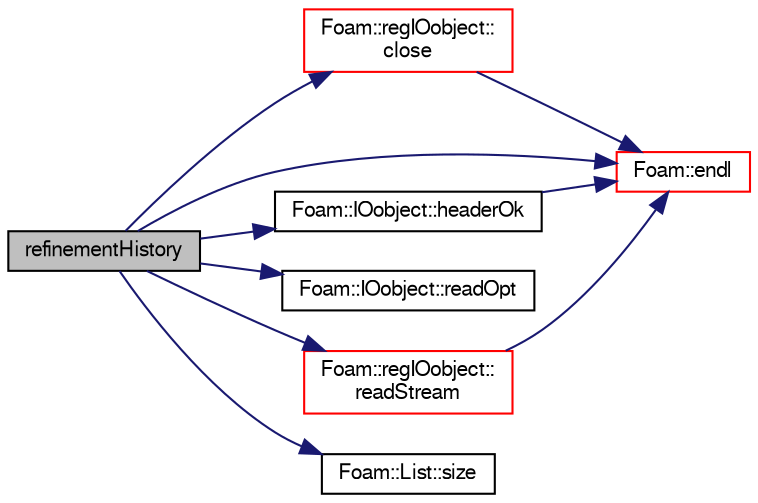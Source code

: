 digraph "refinementHistory"
{
  bgcolor="transparent";
  edge [fontname="FreeSans",fontsize="10",labelfontname="FreeSans",labelfontsize="10"];
  node [fontname="FreeSans",fontsize="10",shape=record];
  rankdir="LR";
  Node0 [label="refinementHistory",height=0.2,width=0.4,color="black", fillcolor="grey75", style="filled", fontcolor="black"];
  Node0 -> Node1 [color="midnightblue",fontsize="10",style="solid",fontname="FreeSans"];
  Node1 [label="Foam::regIOobject::\lclose",height=0.2,width=0.4,color="red",URL="$a26334.html#a5ae591df94fc66ccb85cbb6565368bca",tooltip="Close Istream. "];
  Node1 -> Node15 [color="midnightblue",fontsize="10",style="solid",fontname="FreeSans"];
  Node15 [label="Foam::endl",height=0.2,width=0.4,color="red",URL="$a21124.html#a2db8fe02a0d3909e9351bb4275b23ce4",tooltip="Add newline and flush stream. "];
  Node0 -> Node15 [color="midnightblue",fontsize="10",style="solid",fontname="FreeSans"];
  Node0 -> Node17 [color="midnightblue",fontsize="10",style="solid",fontname="FreeSans"];
  Node17 [label="Foam::IOobject::headerOk",height=0.2,width=0.4,color="black",URL="$a26142.html#a9d4879c850ce41d945ff77e788de3a23",tooltip="Read and check header info. "];
  Node17 -> Node15 [color="midnightblue",fontsize="10",style="solid",fontname="FreeSans"];
  Node0 -> Node18 [color="midnightblue",fontsize="10",style="solid",fontname="FreeSans"];
  Node18 [label="Foam::IOobject::readOpt",height=0.2,width=0.4,color="black",URL="$a26142.html#a81b608e0b8d8e2a8f1bc927cd6076c59"];
  Node0 -> Node19 [color="midnightblue",fontsize="10",style="solid",fontname="FreeSans"];
  Node19 [label="Foam::regIOobject::\lreadStream",height=0.2,width=0.4,color="red",URL="$a26334.html#a1cab0be4cd0a737bfcdd4e43a032d3fd",tooltip="Return Istream and check object type against that given. "];
  Node19 -> Node15 [color="midnightblue",fontsize="10",style="solid",fontname="FreeSans"];
  Node0 -> Node118 [color="midnightblue",fontsize="10",style="solid",fontname="FreeSans"];
  Node118 [label="Foam::List::size",height=0.2,width=0.4,color="black",URL="$a25694.html#a8a5f6fa29bd4b500caf186f60245b384",tooltip="Override size to be inconsistent with allocated storage. "];
}
